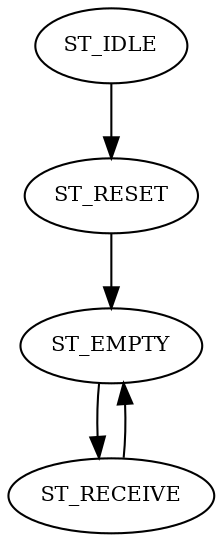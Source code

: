 digraph G {
node [fontsize=10];
ST_IDLE -> ST_RESET;
ST_RESET -> ST_EMPTY;
ST_EMPTY -> ST_RECEIVE;
ST_RECEIVE -> ST_EMPTY;
}